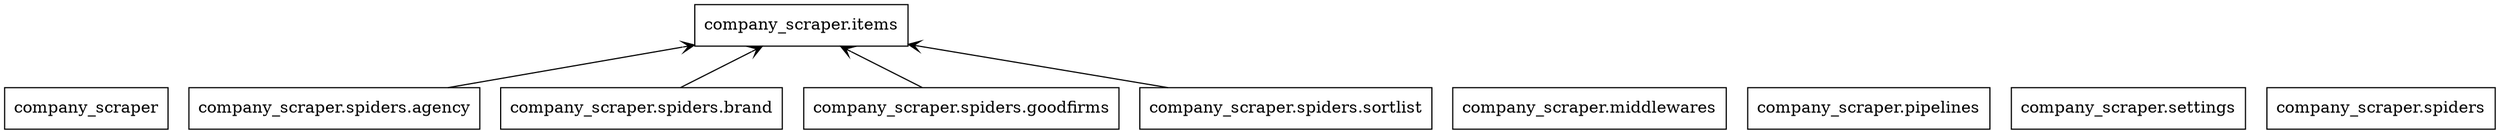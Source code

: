 digraph "packages" {
rankdir=BT
charset="utf-8"
"company_scraper" [color="black", label=<company_scraper>, shape="box", style="solid"];
"company_scraper.items" [color="black", label=<company_scraper.items>, shape="box", style="solid"];
"company_scraper.middlewares" [color="black", label=<company_scraper.middlewares>, shape="box", style="solid"];
"company_scraper.pipelines" [color="black", label=<company_scraper.pipelines>, shape="box", style="solid"];
"company_scraper.settings" [color="black", label=<company_scraper.settings>, shape="box", style="solid"];
"company_scraper.spiders" [color="black", label=<company_scraper.spiders>, shape="box", style="solid"];
"company_scraper.spiders.agency" [color="black", label=<company_scraper.spiders.agency>, shape="box", style="solid"];
"company_scraper.spiders.brand" [color="black", label=<company_scraper.spiders.brand>, shape="box", style="solid"];
"company_scraper.spiders.goodfirms" [color="black", label=<company_scraper.spiders.goodfirms>, shape="box", style="solid"];
"company_scraper.spiders.sortlist" [color="black", label=<company_scraper.spiders.sortlist>, shape="box", style="solid"];
"company_scraper.spiders.agency" -> "company_scraper.items" [arrowhead="open", arrowtail="none"];
"company_scraper.spiders.brand" -> "company_scraper.items" [arrowhead="open", arrowtail="none"];
"company_scraper.spiders.goodfirms" -> "company_scraper.items" [arrowhead="open", arrowtail="none"];
"company_scraper.spiders.sortlist" -> "company_scraper.items" [arrowhead="open", arrowtail="none"];
}
